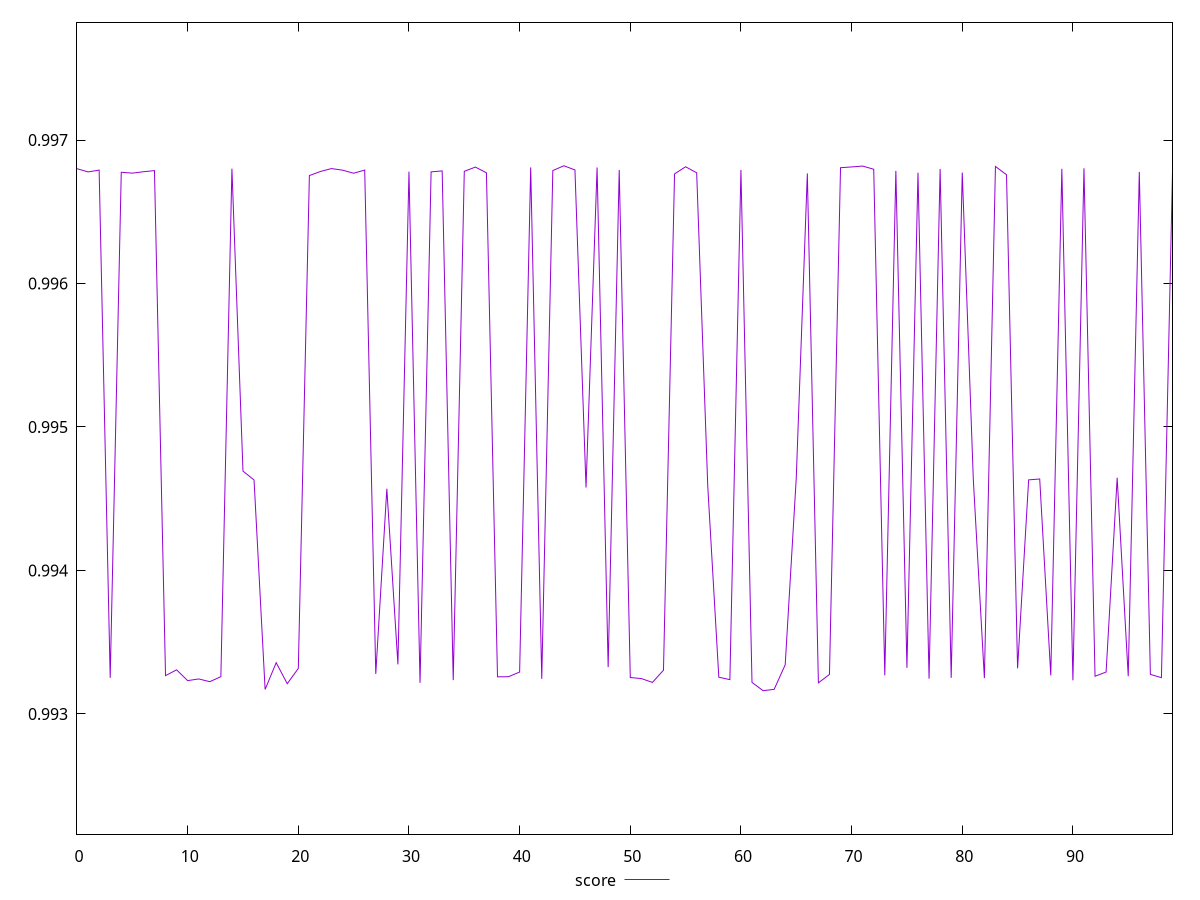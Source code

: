 reset

$score <<EOF
0 0.9968002784107419
1 0.9967778197027632
2 0.9967903633302875
3 0.9932511579289982
4 0.9967754305667944
5 0.9967692760849343
6 0.9967790630916253
7 0.9967870081916363
8 0.9932668455604285
9 0.9933071142679375
10 0.993232002468166
11 0.9932437228456088
12 0.9932246471170825
13 0.9932594336907407
14 0.996800385685594
15 0.9946921961541904
16 0.9946304834407618
17 0.9931705404274513
18 0.9933570815806586
19 0.9932105465501456
20 0.9933170000850953
21 0.9967524382436863
22 0.9967808426714723
23 0.9968011091501947
24 0.9967899423648916
25 0.996768694414495
26 0.9967906961841075
27 0.9932788261878477
28 0.9945691997069909
29 0.9933452040263007
30 0.9967800240640681
31 0.9932165118470537
32 0.9967782670886636
33 0.9967848131219829
34 0.9932355171492065
35 0.996781984335248
36 0.9968113614484981
37 0.9967720224458656
38 0.993258394204128
39 0.9932592683255536
40 0.9932918598029606
41 0.9968091890451766
42 0.9932442779198427
43 0.9967873310027433
44 0.9968206806750979
45 0.9967914704557848
46 0.9945781157362928
47 0.9968087243628929
48 0.993325960688535
49 0.9967911662533921
50 0.9932535072753099
51 0.9932464456498564
52 0.9932195370746211
53 0.9933045902386066
54 0.9967641049898899
55 0.9968136146628617
56 0.996771739846402
57 0.994589768295292
58 0.9932558245256613
59 0.9932388746633263
60 0.9967916579984246
61 0.9932195973716186
62 0.9931619917360298
63 0.9931710113768999
64 0.9933422386011356
65 0.9946453645883686
66 0.9967671582454984
67 0.9932165237125793
68 0.9932750760844089
69 0.9968070520003516
70 0.9968125451031358
71 0.9968185948271235
72 0.9967962251097422
73 0.9932690415311582
74 0.9967848921501399
75 0.9933209456118806
76 0.9967725209706897
77 0.9932454461309609
78 0.9967986598327965
79 0.9932514672684731
80 0.9967734868427736
81 0.9946338224578952
82 0.9932492159513867
83 0.99681589852788
84 0.9967578583446622
85 0.9933176701795133
86 0.9946313104014404
87 0.9946373802993687
88 0.9932682873080038
89 0.996799447510433
90 0.9932341730195955
91 0.9968029092942965
92 0.9932624825824863
93 0.993291718550567
94 0.9946458197626709
95 0.993262560317286
96 0.9967781592614255
97 0.9932756145723574
98 0.993252611933197
99 0.9967787419553369
EOF

set key outside below
set xrange [0:99]
set yrange [0.9921619917360298:0.9978206806750979]
set trange [0.9921619917360298:0.9978206806750979]
set terminal svg size 640, 500 enhanced background rgb 'white'
set output "report_00008_2021-01-22T20:58:29.167/first-cpu-idle/samples/pages+cached+noexternal/score/values.svg"

plot $score title "score" with line

reset

